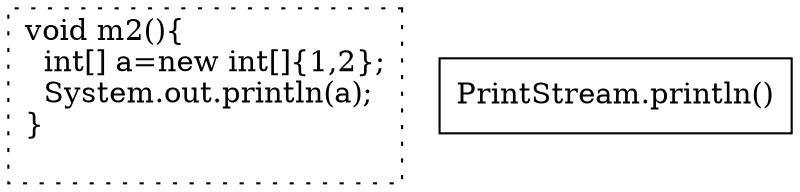 digraph "Test_array_type.m2#" {
0 [label="void m2(){\l  int[] a=new int[]{1,2};\l  System.out.println(a);\l}\l\l" shape=box style=dotted]
1 [label="PrintStream.println()" shape=box]
}